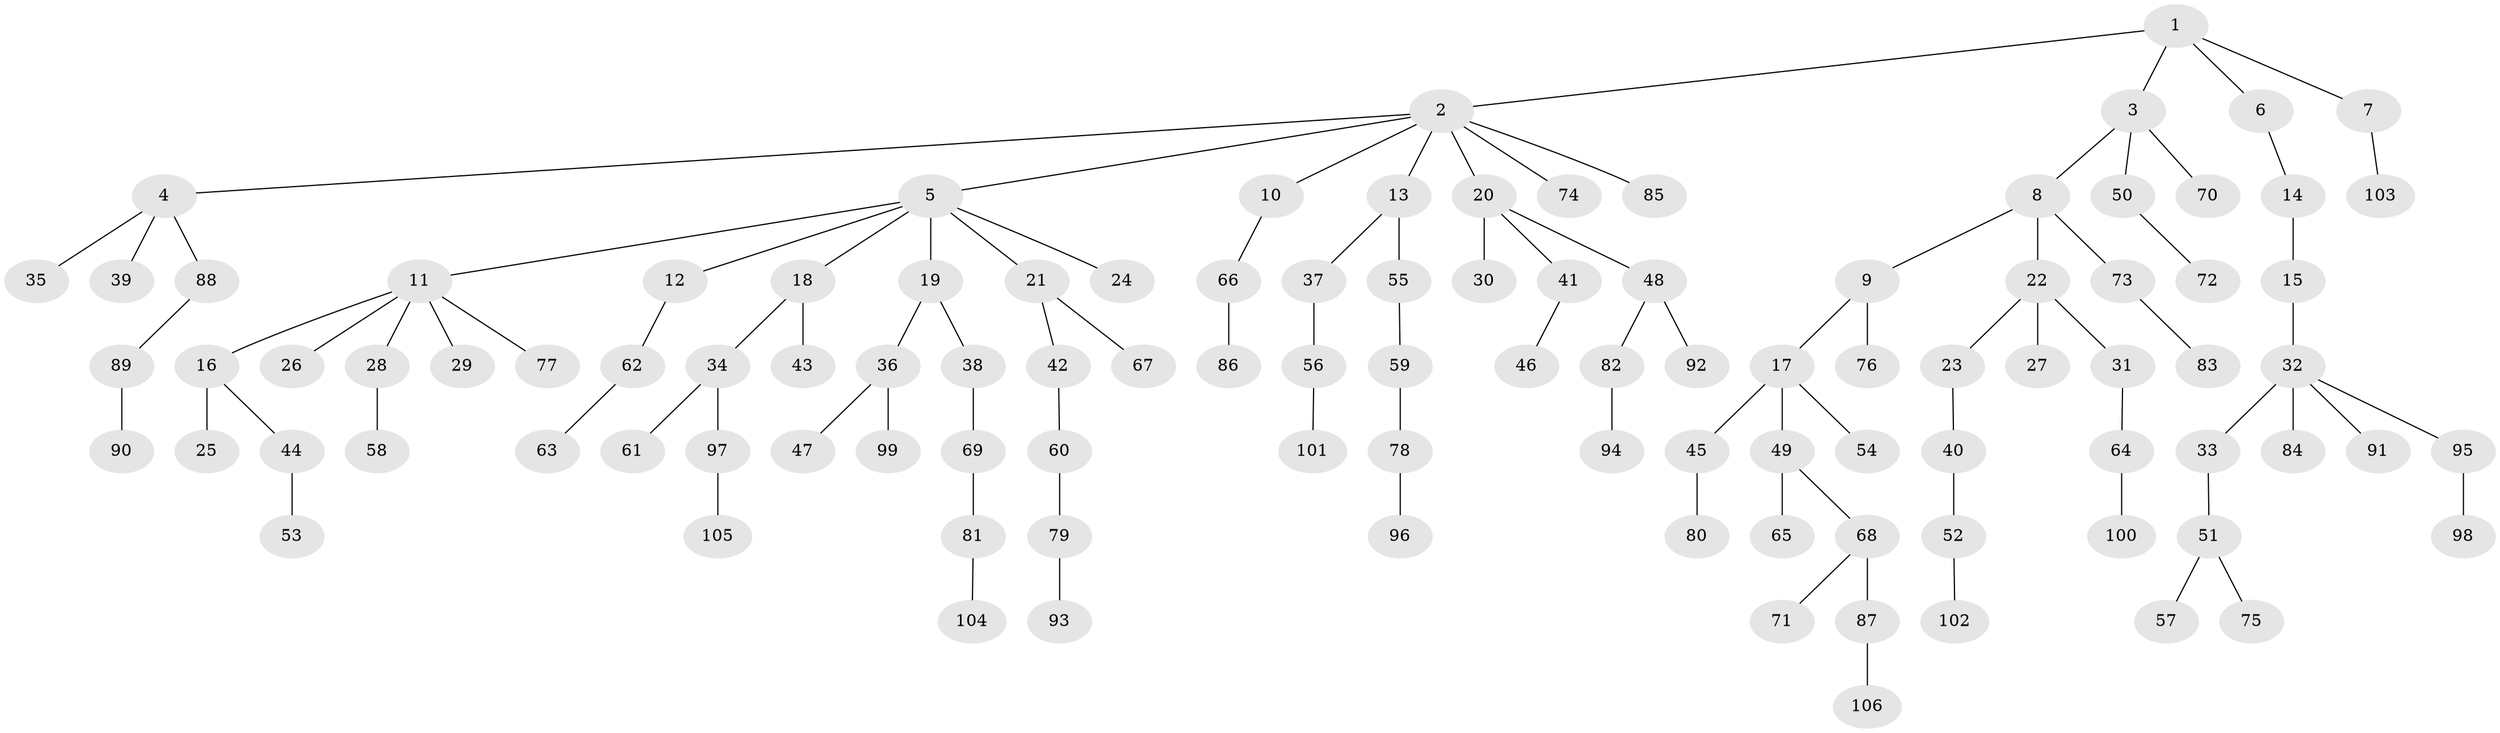 // coarse degree distribution, {11: 0.0625, 1: 0.78125, 6: 0.03125, 2: 0.09375, 3: 0.03125}
// Generated by graph-tools (version 1.1) at 2025/19/03/04/25 18:19:14]
// undirected, 106 vertices, 105 edges
graph export_dot {
graph [start="1"]
  node [color=gray90,style=filled];
  1;
  2;
  3;
  4;
  5;
  6;
  7;
  8;
  9;
  10;
  11;
  12;
  13;
  14;
  15;
  16;
  17;
  18;
  19;
  20;
  21;
  22;
  23;
  24;
  25;
  26;
  27;
  28;
  29;
  30;
  31;
  32;
  33;
  34;
  35;
  36;
  37;
  38;
  39;
  40;
  41;
  42;
  43;
  44;
  45;
  46;
  47;
  48;
  49;
  50;
  51;
  52;
  53;
  54;
  55;
  56;
  57;
  58;
  59;
  60;
  61;
  62;
  63;
  64;
  65;
  66;
  67;
  68;
  69;
  70;
  71;
  72;
  73;
  74;
  75;
  76;
  77;
  78;
  79;
  80;
  81;
  82;
  83;
  84;
  85;
  86;
  87;
  88;
  89;
  90;
  91;
  92;
  93;
  94;
  95;
  96;
  97;
  98;
  99;
  100;
  101;
  102;
  103;
  104;
  105;
  106;
  1 -- 2;
  1 -- 3;
  1 -- 6;
  1 -- 7;
  2 -- 4;
  2 -- 5;
  2 -- 10;
  2 -- 13;
  2 -- 20;
  2 -- 74;
  2 -- 85;
  3 -- 8;
  3 -- 50;
  3 -- 70;
  4 -- 35;
  4 -- 39;
  4 -- 88;
  5 -- 11;
  5 -- 12;
  5 -- 18;
  5 -- 19;
  5 -- 21;
  5 -- 24;
  6 -- 14;
  7 -- 103;
  8 -- 9;
  8 -- 22;
  8 -- 73;
  9 -- 17;
  9 -- 76;
  10 -- 66;
  11 -- 16;
  11 -- 26;
  11 -- 28;
  11 -- 29;
  11 -- 77;
  12 -- 62;
  13 -- 37;
  13 -- 55;
  14 -- 15;
  15 -- 32;
  16 -- 25;
  16 -- 44;
  17 -- 45;
  17 -- 49;
  17 -- 54;
  18 -- 34;
  18 -- 43;
  19 -- 36;
  19 -- 38;
  20 -- 30;
  20 -- 41;
  20 -- 48;
  21 -- 42;
  21 -- 67;
  22 -- 23;
  22 -- 27;
  22 -- 31;
  23 -- 40;
  28 -- 58;
  31 -- 64;
  32 -- 33;
  32 -- 84;
  32 -- 91;
  32 -- 95;
  33 -- 51;
  34 -- 61;
  34 -- 97;
  36 -- 47;
  36 -- 99;
  37 -- 56;
  38 -- 69;
  40 -- 52;
  41 -- 46;
  42 -- 60;
  44 -- 53;
  45 -- 80;
  48 -- 82;
  48 -- 92;
  49 -- 65;
  49 -- 68;
  50 -- 72;
  51 -- 57;
  51 -- 75;
  52 -- 102;
  55 -- 59;
  56 -- 101;
  59 -- 78;
  60 -- 79;
  62 -- 63;
  64 -- 100;
  66 -- 86;
  68 -- 71;
  68 -- 87;
  69 -- 81;
  73 -- 83;
  78 -- 96;
  79 -- 93;
  81 -- 104;
  82 -- 94;
  87 -- 106;
  88 -- 89;
  89 -- 90;
  95 -- 98;
  97 -- 105;
}
